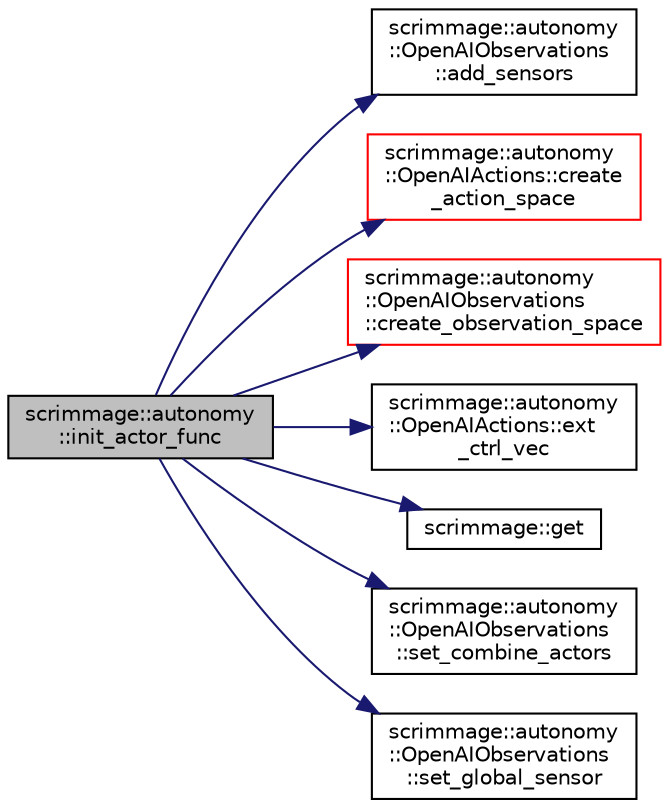 digraph "scrimmage::autonomy::init_actor_func"
{
 // LATEX_PDF_SIZE
  edge [fontname="Helvetica",fontsize="10",labelfontname="Helvetica",labelfontsize="10"];
  node [fontname="Helvetica",fontsize="10",shape=record];
  rankdir="LR";
  Node1 [label="scrimmage::autonomy\l::init_actor_func",height=0.2,width=0.4,color="black", fillcolor="grey75", style="filled", fontcolor="black",tooltip=" "];
  Node1 -> Node2 [color="midnightblue",fontsize="10",style="solid",fontname="Helvetica"];
  Node2 [label="scrimmage::autonomy\l::OpenAIObservations\l::add_sensors",height=0.2,width=0.4,color="black", fillcolor="white", style="filled",URL="$classscrimmage_1_1autonomy_1_1OpenAIObservations.html#a67fa145d338c998a59e6d6b374af0b8a",tooltip=" "];
  Node1 -> Node3 [color="midnightblue",fontsize="10",style="solid",fontname="Helvetica"];
  Node3 [label="scrimmage::autonomy\l::OpenAIActions::create\l_action_space",height=0.2,width=0.4,color="red", fillcolor="white", style="filled",URL="$classscrimmage_1_1autonomy_1_1OpenAIActions.html#a541fc805e0fec4cb224af7dd93b1be6f",tooltip=" "];
  Node1 -> Node8 [color="midnightblue",fontsize="10",style="solid",fontname="Helvetica"];
  Node8 [label="scrimmage::autonomy\l::OpenAIObservations\l::create_observation_space",height=0.2,width=0.4,color="red", fillcolor="white", style="filled",URL="$classscrimmage_1_1autonomy_1_1OpenAIObservations.html#a571dd4e98f6f0c33611f125ecb172a39",tooltip=" "];
  Node1 -> Node9 [color="midnightblue",fontsize="10",style="solid",fontname="Helvetica"];
  Node9 [label="scrimmage::autonomy\l::OpenAIActions::ext\l_ctrl_vec",height=0.2,width=0.4,color="black", fillcolor="white", style="filled",URL="$classscrimmage_1_1autonomy_1_1OpenAIActions.html#abf347a0e77cbe8f14d99ee76b75a5024",tooltip=" "];
  Node1 -> Node10 [color="midnightblue",fontsize="10",style="solid",fontname="Helvetica"];
  Node10 [label="scrimmage::get",height=0.2,width=0.4,color="black", fillcolor="white", style="filled",URL="$namespacescrimmage.html#a3cd399bc8f69e9cd9f22ae8426abb456",tooltip=" "];
  Node1 -> Node11 [color="midnightblue",fontsize="10",style="solid",fontname="Helvetica"];
  Node11 [label="scrimmage::autonomy\l::OpenAIObservations\l::set_combine_actors",height=0.2,width=0.4,color="black", fillcolor="white", style="filled",URL="$classscrimmage_1_1autonomy_1_1OpenAIObservations.html#a9ece4613d0d81bd6d8bb84b4effdf6fb",tooltip=" "];
  Node1 -> Node12 [color="midnightblue",fontsize="10",style="solid",fontname="Helvetica"];
  Node12 [label="scrimmage::autonomy\l::OpenAIObservations\l::set_global_sensor",height=0.2,width=0.4,color="black", fillcolor="white", style="filled",URL="$classscrimmage_1_1autonomy_1_1OpenAIObservations.html#ad30b64d002ce779a0ef626e8a919d15f",tooltip=" "];
}
